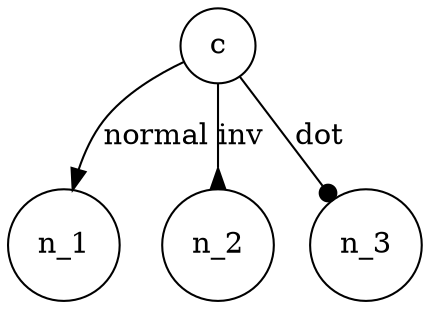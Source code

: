 
digraph G {
	graph [mindist=0.5];
	node [texmode="math", shape=circle, style="circle, fill=green!20"];
	edge [lblstyle="above,sloped"];
	d2ttikzedgelabels=true;
	c -> n_1 [arrowhead="normal", label="normal"];
	c -> n_2 [arrowhead="inv", label="inv"];
	c -> n_3 [arrowhead="dot", label="dot"];
}